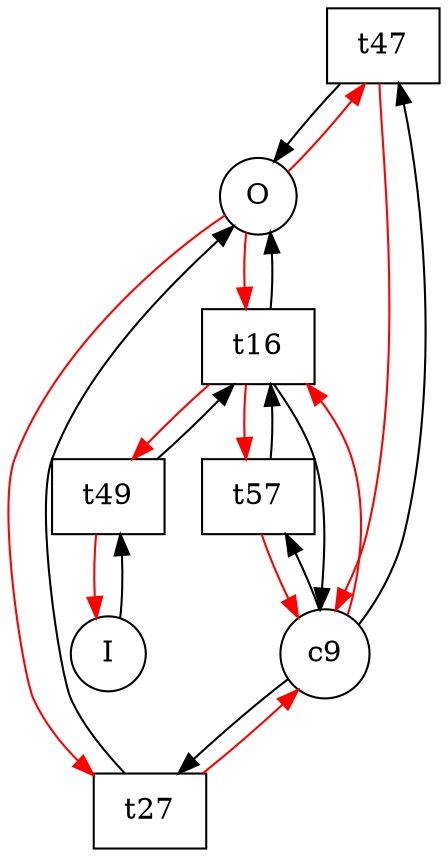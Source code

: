 digraph {
	// ORDERING

	// Elements
	t47 [shape=box];
	t49 [shape=box];
	t27 [shape=box];
	t16 [shape=box];
	t57 [shape=box];
	c21 [shape=circle][label=O];
	c6 [shape=circle][label=I];
	c9 [shape=circle];

	// Arrows
	c6->t49;
	t49->t16;
	t49->c6[color=red];
	t16->c9;
	t16->c21;
	t16->t49[color=red];
	t16->t57[color=red];
	c21->t16[color=red];
	c21->t27[color=red];
	c21->t47[color=red];
	c9->t47;
	c9->t57;
	c9->t27;
	c9->t16[color=red];
	t27->c21;
	t27->c9[color=red];
	t57->t16;
	t57->c9[color=red];
	t47->c21;
	t47->c9[color=red];
}